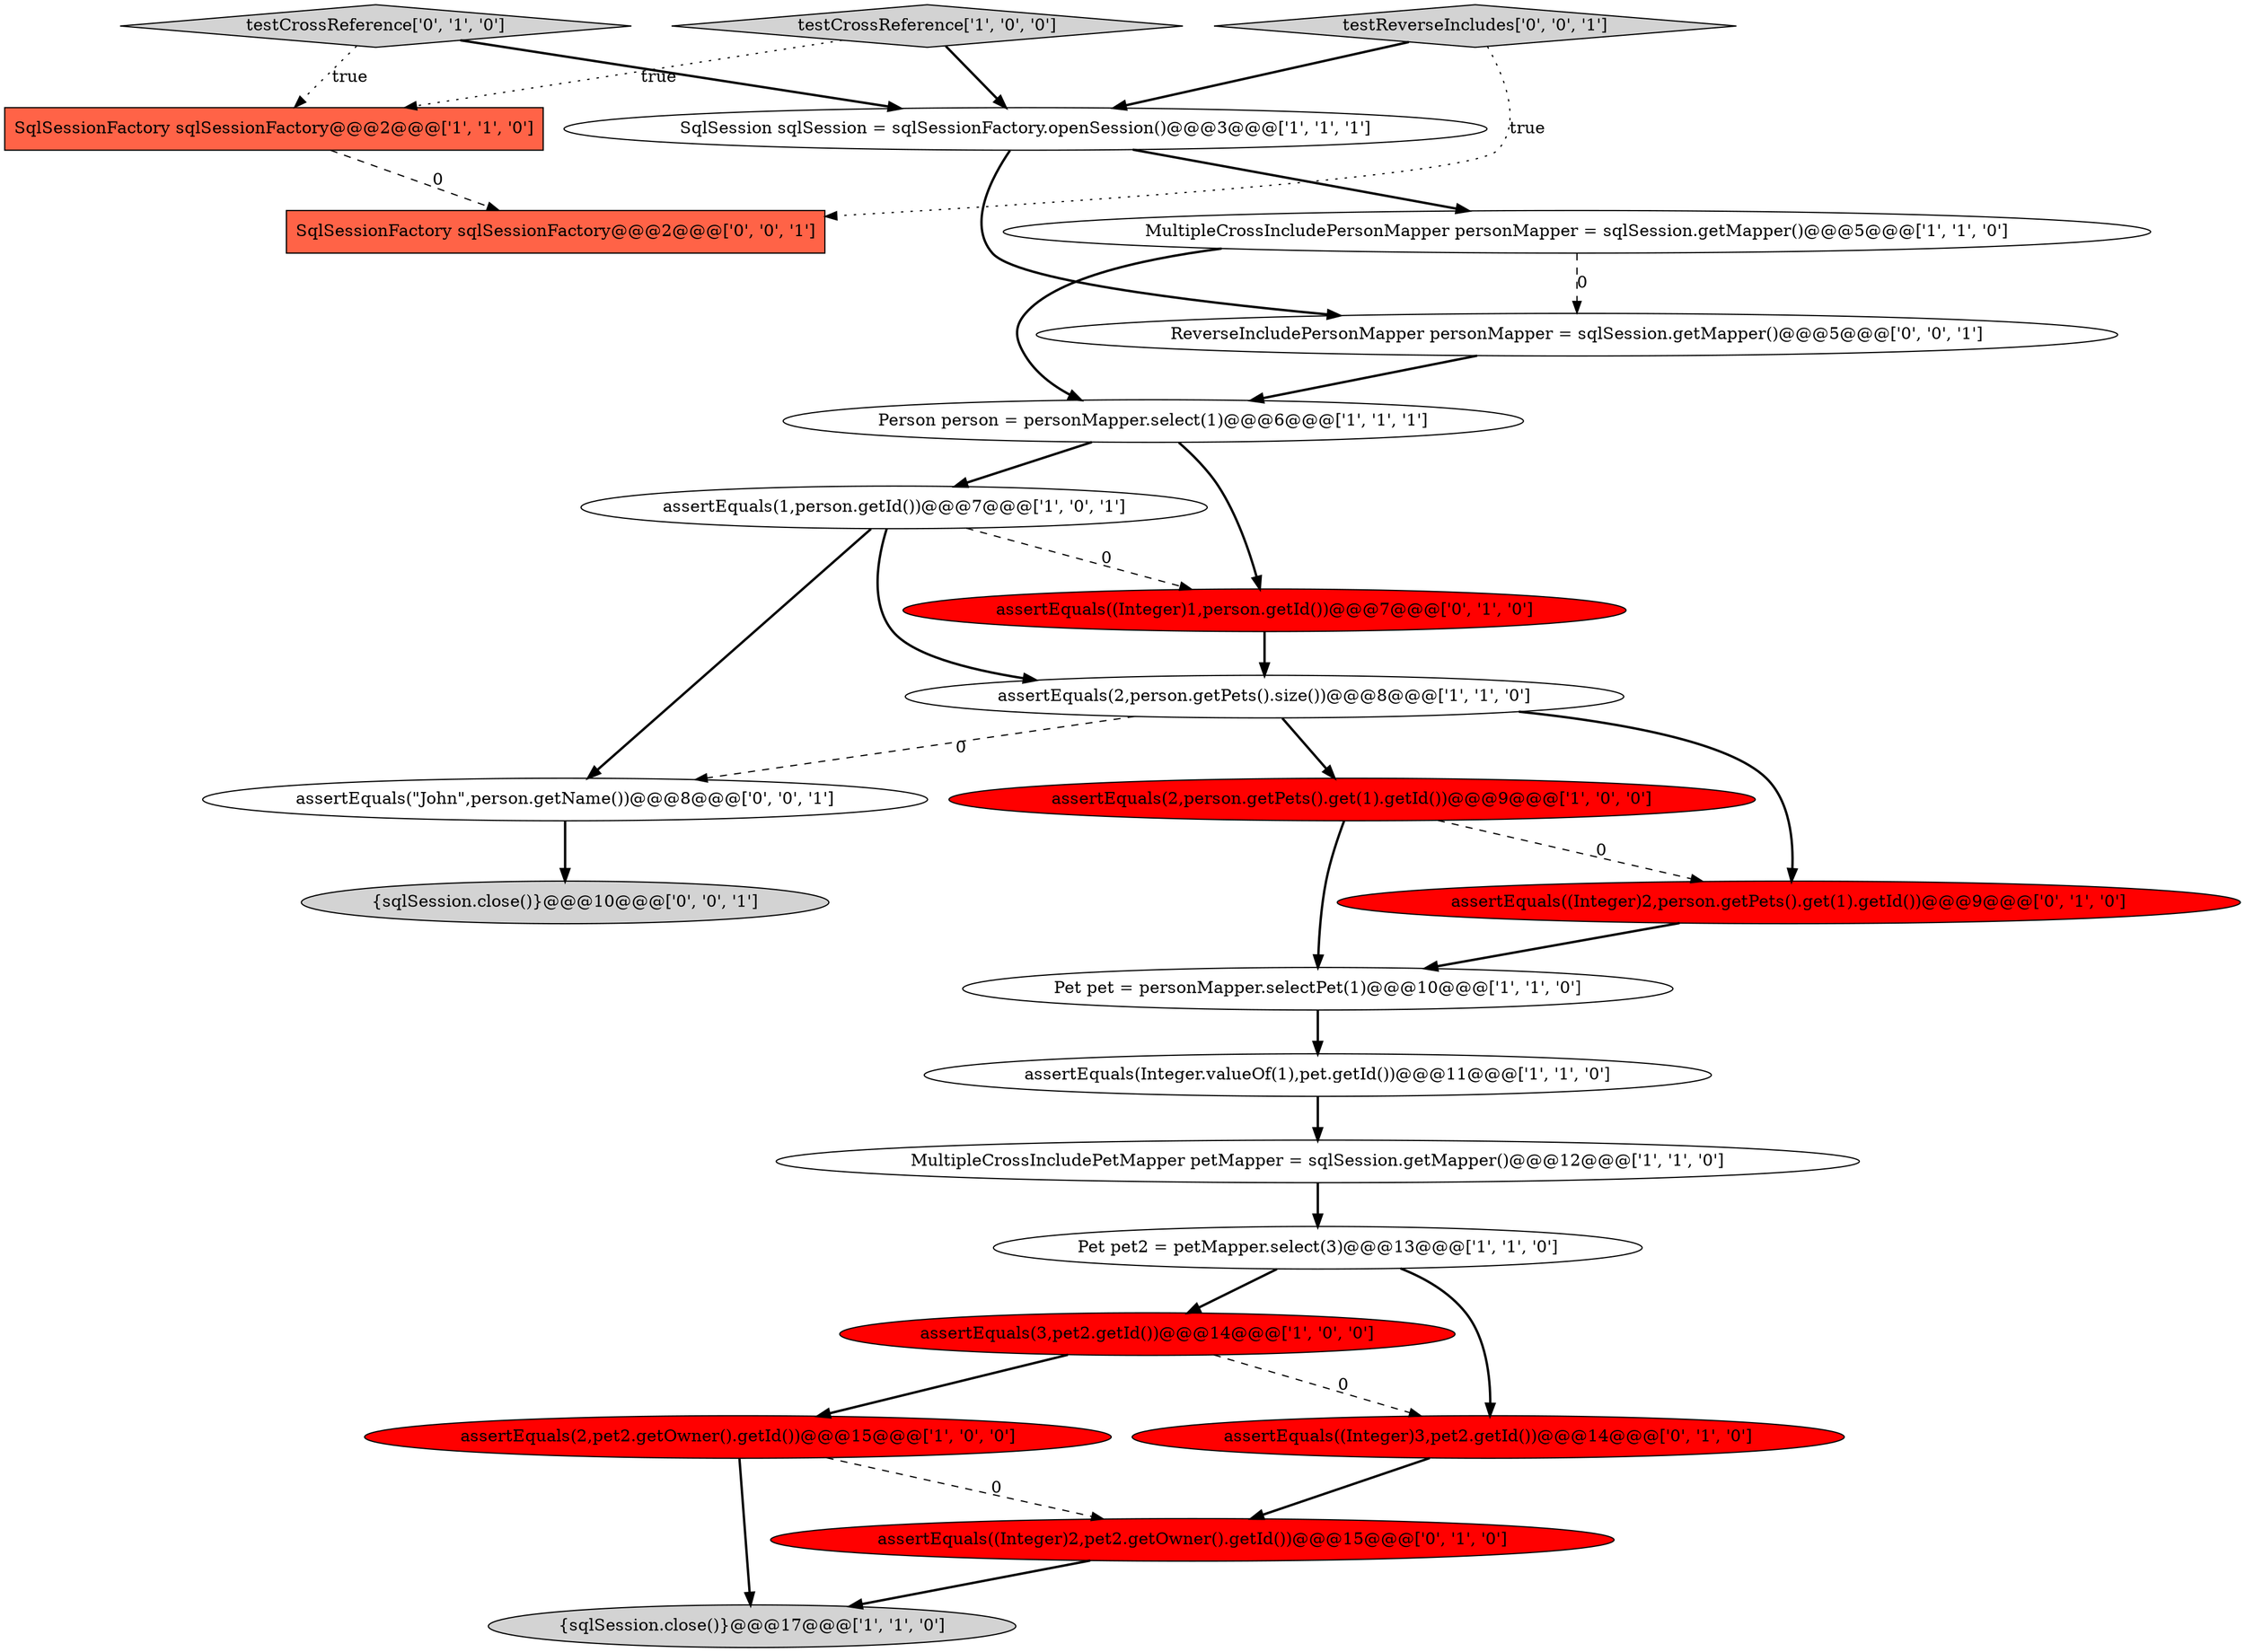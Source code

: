 digraph {
18 [style = filled, label = "assertEquals((Integer)3,pet2.getId())@@@14@@@['0', '1', '0']", fillcolor = red, shape = ellipse image = "AAA1AAABBB2BBB"];
9 [style = filled, label = "assertEquals(1,person.getId())@@@7@@@['1', '0', '1']", fillcolor = white, shape = ellipse image = "AAA0AAABBB1BBB"];
21 [style = filled, label = "SqlSessionFactory sqlSessionFactory@@@2@@@['0', '0', '1']", fillcolor = tomato, shape = box image = "AAA0AAABBB3BBB"];
12 [style = filled, label = "SqlSessionFactory sqlSessionFactory@@@2@@@['1', '1', '0']", fillcolor = tomato, shape = box image = "AAA0AAABBB1BBB"];
20 [style = filled, label = "ReverseIncludePersonMapper personMapper = sqlSession.getMapper()@@@5@@@['0', '0', '1']", fillcolor = white, shape = ellipse image = "AAA0AAABBB3BBB"];
4 [style = filled, label = "assertEquals(2,pet2.getOwner().getId())@@@15@@@['1', '0', '0']", fillcolor = red, shape = ellipse image = "AAA1AAABBB1BBB"];
7 [style = filled, label = "assertEquals(2,person.getPets().get(1).getId())@@@9@@@['1', '0', '0']", fillcolor = red, shape = ellipse image = "AAA1AAABBB1BBB"];
10 [style = filled, label = "{sqlSession.close()}@@@17@@@['1', '1', '0']", fillcolor = lightgray, shape = ellipse image = "AAA0AAABBB1BBB"];
8 [style = filled, label = "assertEquals(3,pet2.getId())@@@14@@@['1', '0', '0']", fillcolor = red, shape = ellipse image = "AAA1AAABBB1BBB"];
15 [style = filled, label = "assertEquals((Integer)2,person.getPets().get(1).getId())@@@9@@@['0', '1', '0']", fillcolor = red, shape = ellipse image = "AAA1AAABBB2BBB"];
24 [style = filled, label = "testReverseIncludes['0', '0', '1']", fillcolor = lightgray, shape = diamond image = "AAA0AAABBB3BBB"];
13 [style = filled, label = "MultipleCrossIncludePersonMapper personMapper = sqlSession.getMapper()@@@5@@@['1', '1', '0']", fillcolor = white, shape = ellipse image = "AAA0AAABBB1BBB"];
17 [style = filled, label = "assertEquals((Integer)1,person.getId())@@@7@@@['0', '1', '0']", fillcolor = red, shape = ellipse image = "AAA1AAABBB2BBB"];
2 [style = filled, label = "Pet pet2 = petMapper.select(3)@@@13@@@['1', '1', '0']", fillcolor = white, shape = ellipse image = "AAA0AAABBB1BBB"];
0 [style = filled, label = "assertEquals(2,person.getPets().size())@@@8@@@['1', '1', '0']", fillcolor = white, shape = ellipse image = "AAA0AAABBB1BBB"];
6 [style = filled, label = "testCrossReference['1', '0', '0']", fillcolor = lightgray, shape = diamond image = "AAA0AAABBB1BBB"];
3 [style = filled, label = "MultipleCrossIncludePetMapper petMapper = sqlSession.getMapper()@@@12@@@['1', '1', '0']", fillcolor = white, shape = ellipse image = "AAA0AAABBB1BBB"];
5 [style = filled, label = "SqlSession sqlSession = sqlSessionFactory.openSession()@@@3@@@['1', '1', '1']", fillcolor = white, shape = ellipse image = "AAA0AAABBB1BBB"];
16 [style = filled, label = "testCrossReference['0', '1', '0']", fillcolor = lightgray, shape = diamond image = "AAA0AAABBB2BBB"];
23 [style = filled, label = "{sqlSession.close()}@@@10@@@['0', '0', '1']", fillcolor = lightgray, shape = ellipse image = "AAA0AAABBB3BBB"];
19 [style = filled, label = "assertEquals((Integer)2,pet2.getOwner().getId())@@@15@@@['0', '1', '0']", fillcolor = red, shape = ellipse image = "AAA1AAABBB2BBB"];
11 [style = filled, label = "Person person = personMapper.select(1)@@@6@@@['1', '1', '1']", fillcolor = white, shape = ellipse image = "AAA0AAABBB1BBB"];
14 [style = filled, label = "assertEquals(Integer.valueOf(1),pet.getId())@@@11@@@['1', '1', '0']", fillcolor = white, shape = ellipse image = "AAA0AAABBB1BBB"];
1 [style = filled, label = "Pet pet = personMapper.selectPet(1)@@@10@@@['1', '1', '0']", fillcolor = white, shape = ellipse image = "AAA0AAABBB1BBB"];
22 [style = filled, label = "assertEquals(\"John\",person.getName())@@@8@@@['0', '0', '1']", fillcolor = white, shape = ellipse image = "AAA0AAABBB3BBB"];
9->22 [style = bold, label=""];
14->3 [style = bold, label=""];
4->10 [style = bold, label=""];
7->1 [style = bold, label=""];
16->12 [style = dotted, label="true"];
9->0 [style = bold, label=""];
5->20 [style = bold, label=""];
13->20 [style = dashed, label="0"];
18->19 [style = bold, label=""];
2->18 [style = bold, label=""];
19->10 [style = bold, label=""];
11->9 [style = bold, label=""];
13->11 [style = bold, label=""];
22->23 [style = bold, label=""];
0->22 [style = dashed, label="0"];
0->15 [style = bold, label=""];
12->21 [style = dashed, label="0"];
24->5 [style = bold, label=""];
0->7 [style = bold, label=""];
6->5 [style = bold, label=""];
17->0 [style = bold, label=""];
3->2 [style = bold, label=""];
5->13 [style = bold, label=""];
9->17 [style = dashed, label="0"];
7->15 [style = dashed, label="0"];
16->5 [style = bold, label=""];
11->17 [style = bold, label=""];
8->18 [style = dashed, label="0"];
4->19 [style = dashed, label="0"];
1->14 [style = bold, label=""];
6->12 [style = dotted, label="true"];
8->4 [style = bold, label=""];
24->21 [style = dotted, label="true"];
2->8 [style = bold, label=""];
20->11 [style = bold, label=""];
15->1 [style = bold, label=""];
}
